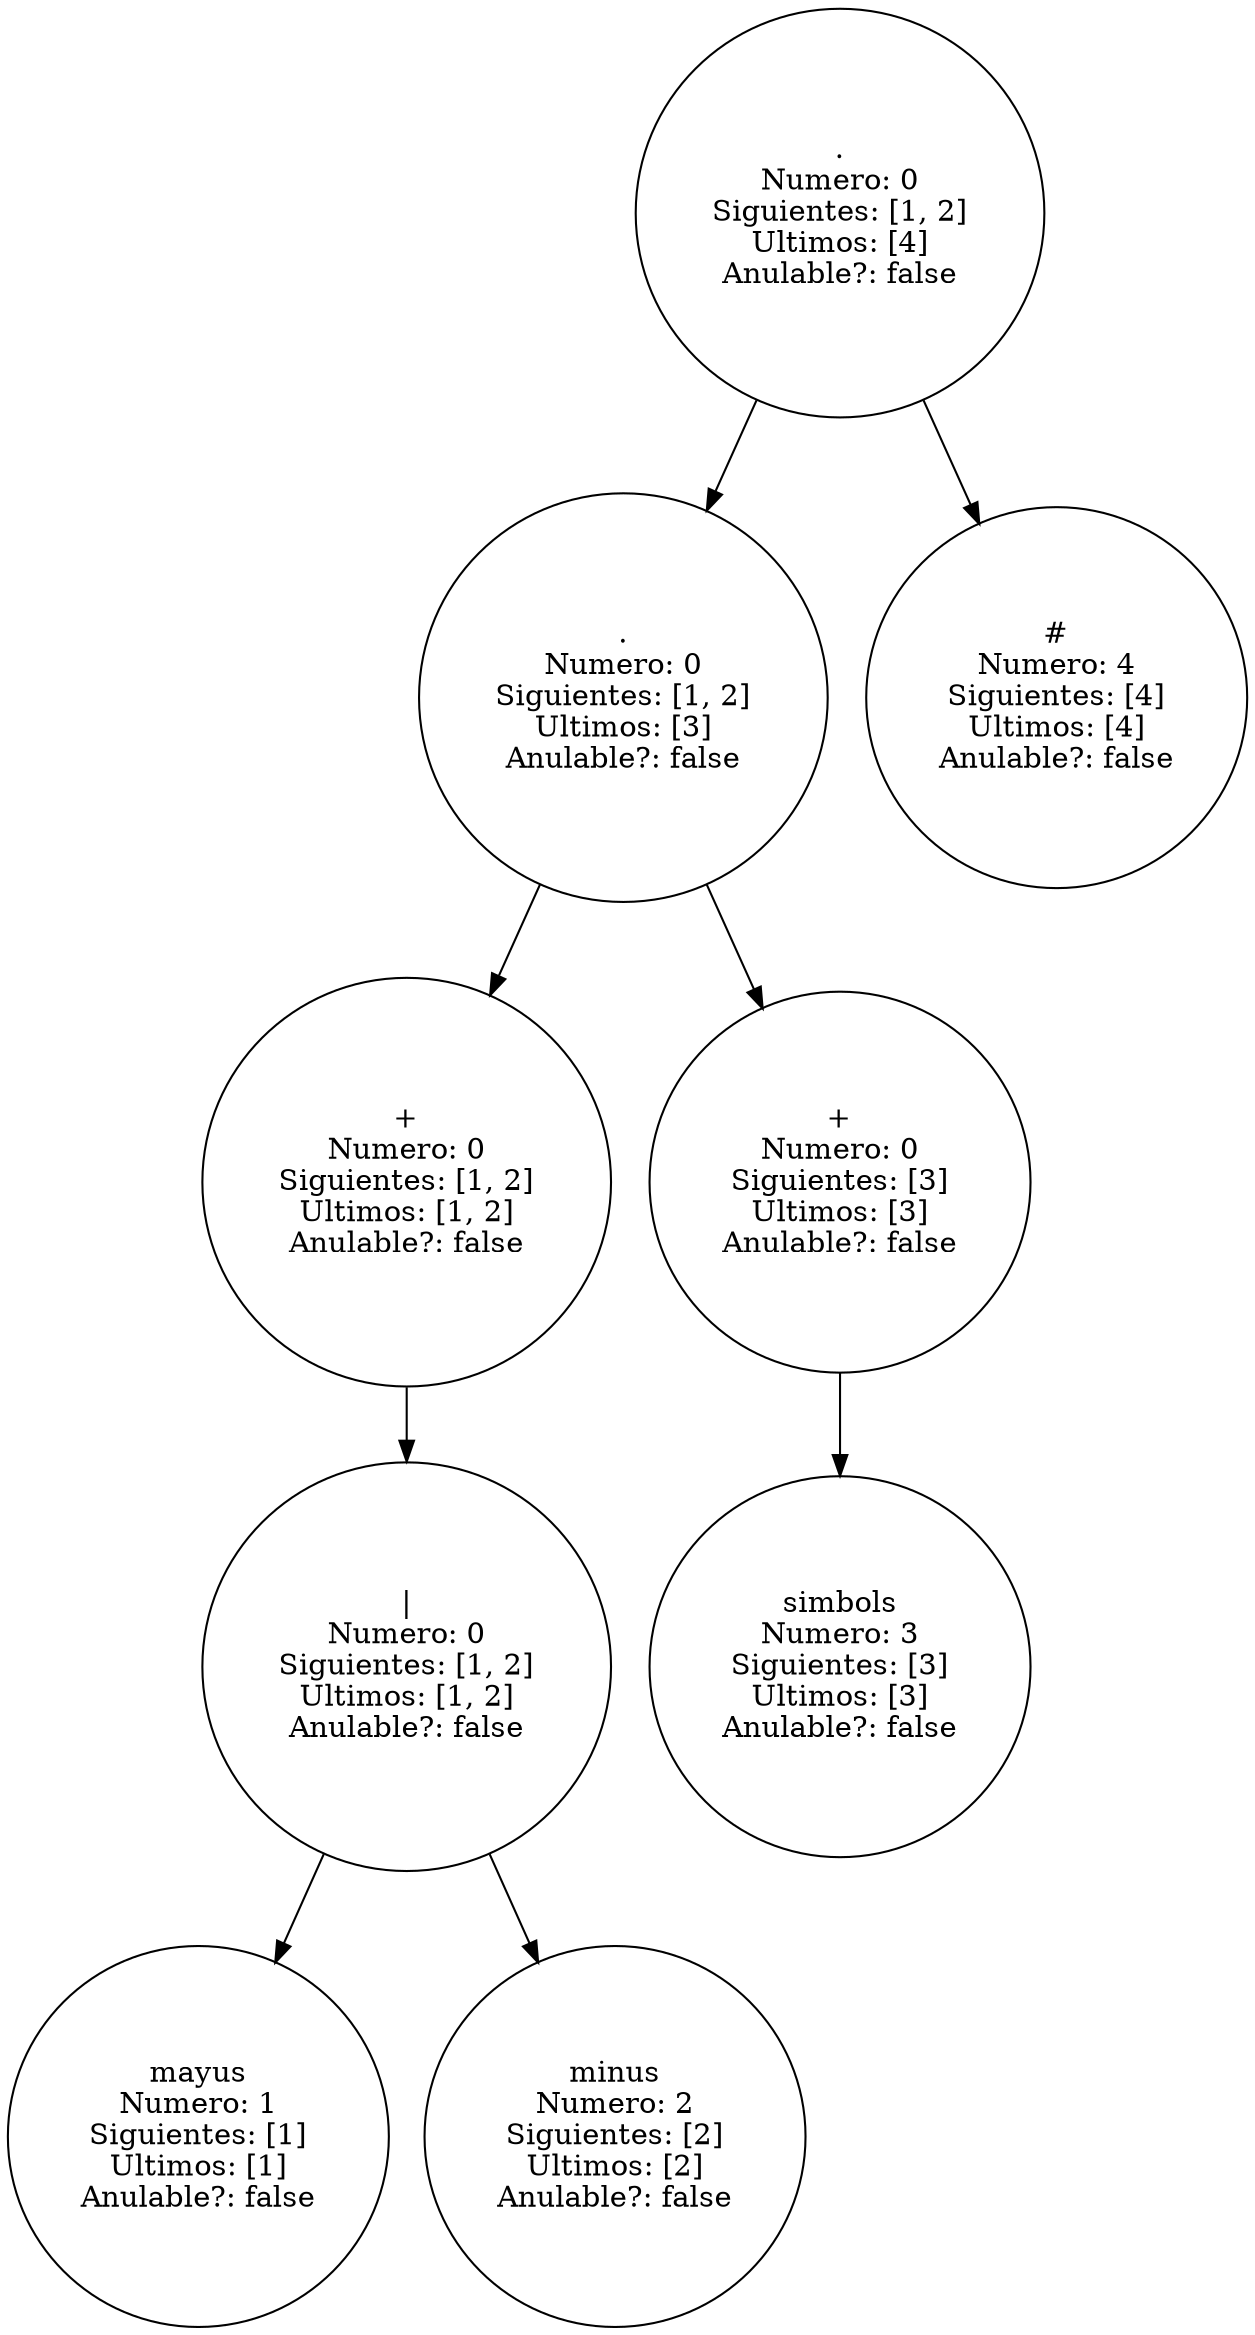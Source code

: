 digraph Arbol{
1861177629[shape=circle label="+
Numero: 0
Siguientes: [1, 2]
Ultimos: [1, 2]
Anulable?: false"];
1861177629 -> 1231821570
841502147[shape=circle label="mayus
Numero: 1
Siguientes: [1]
Ultimos: [1]
Anulable?: false"];
1231821570[shape=circle label="|
Numero: 0
Siguientes: [1, 2]
Ultimos: [1, 2]
Anulable?: false"];
1231821570 -> 841502147
1231821570 -> 6522696
6522696[shape=circle label="minus
Numero: 2
Siguientes: [2]
Ultimos: [2]
Anulable?: false"];
345000416[shape=circle label=".
Numero: 0
Siguientes: [1, 2]
Ultimos: [3]
Anulable?: false"];
345000416 -> 1861177629
345000416 -> 1024324731
1024324731[shape=circle label="+
Numero: 0
Siguientes: [3]
Ultimos: [3]
Anulable?: false"];
1024324731 -> 1295769676
1295769676[shape=circle label="simbols
Numero: 3
Siguientes: [3]
Ultimos: [3]
Anulable?: false"];
1375631204[shape=circle label=".
Numero: 0
Siguientes: [1, 2]
Ultimos: [4]
Anulable?: false"];
1375631204 -> 345000416
1375631204 -> 1203239922
1203239922[shape=circle label="#
Numero: 4
Siguientes: [4]
Ultimos: [4]
Anulable?: false"];

}

